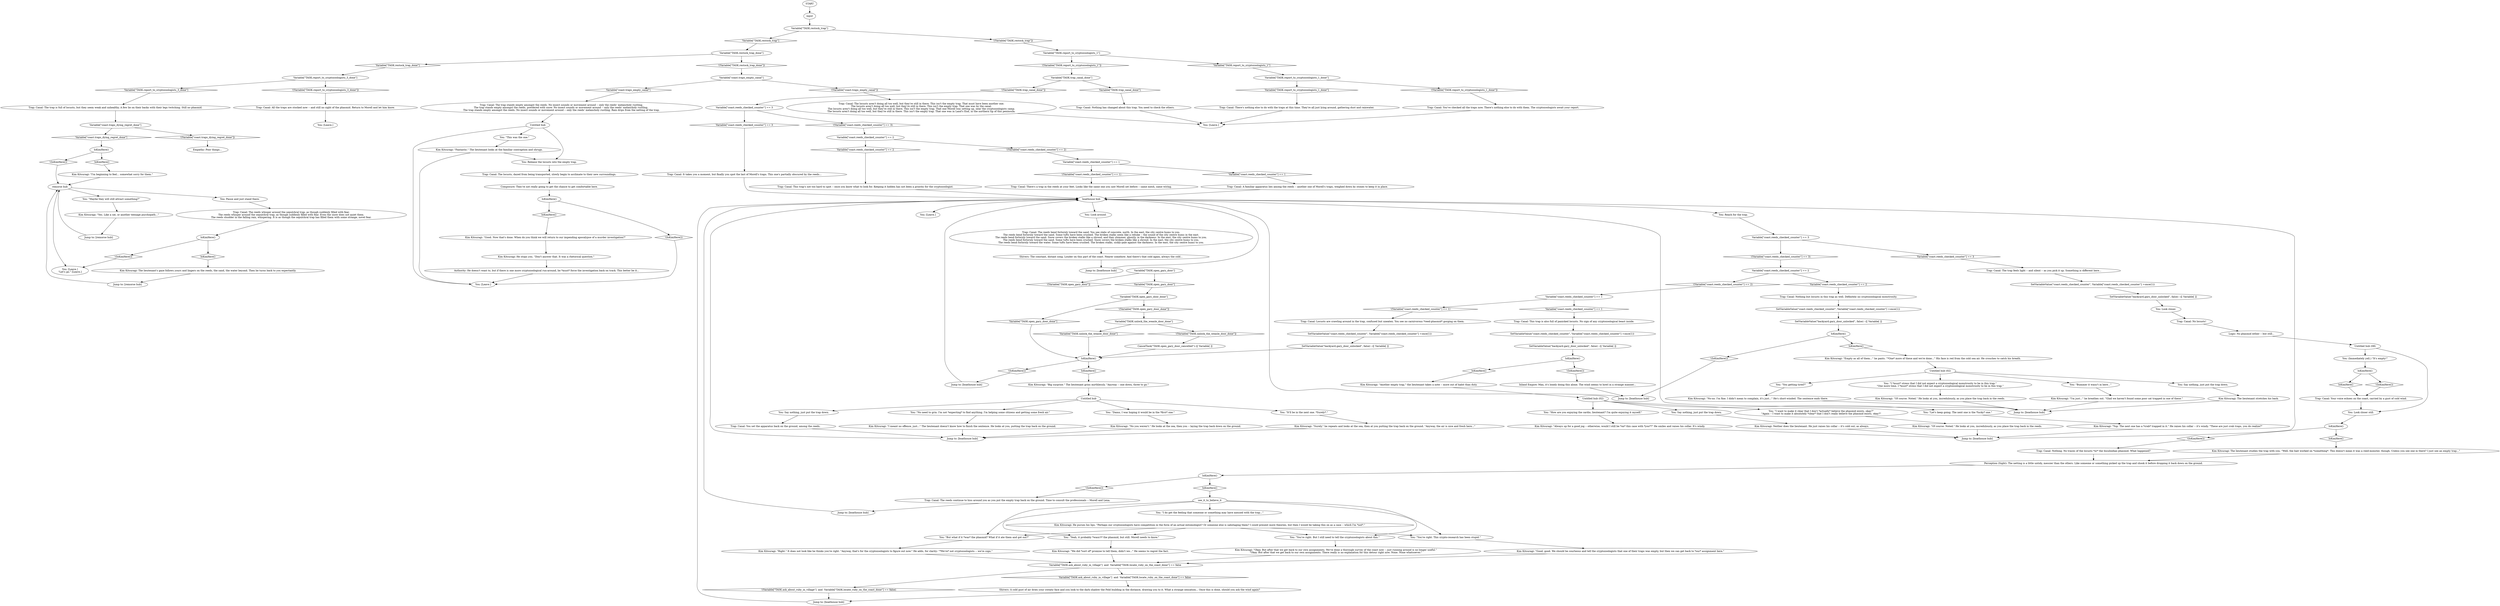 # COAST ORB / reeds near sunken car
# These reeds are near your sunken car. The interactable reeds you can search when Morell tells you to check the phasmid traps. There are traps in these reeds.
# ==================================================
digraph G {
	  0 [label="START"];
	  1 [label="input"];
	  3 [label="Kim Kitsuragi: The lieutenant's gaze follows yours and lingers on the reeds, the sand, the water beyond. Then he turns back to you expectantly."];
	  4 [label="Jump to: [remorse hub]"];
	  5 [label="You: \"Maybe they will still attract something?\""];
	  6 [label="You: Release the locusts into the empty trap."];
	  7 [label="You: \"This was the one.\""];
	  8 [label="Jump to: [boathouse hub]"];
	  9 [label="Kim Kitsuragi: The lieutenant studies the trap with you. \"Well, the bait worked on *something*. This doesn't mean it was a reed-monster, though. Unless you see one in there? I just see an empty trap...\""];
	  10 [label="You: Look closer still."];
	  11 [label="You: \"It'll be in the next one. *Surely*.\""];
	  12 [label="You: \"You're right. This crypto-research has been stupid.\""];
	  13 [label="Kim Kitsuragi: \"Yup. The next one has a *crab* trapped in it.\" He raises his collar -- it's windy. \"These are just crab traps, you do realize?\""];
	  14 [label="You: Pause and just stand there."];
	  15 [label="Trap: Canal: Nothing but locusts in this trap as well. Definitely no cryptozoological monstrosity."];
	  16 [label="Kim Kitsuragi: He stops you. \"Don't answer that. It was a rhetorical question.\""];
	  17 [label="Trap: Canal: This trap's not too hard to spot -- once you know what to look for. Keeping it hidden has not been a priority for the cryptozoologist."];
	  18 [label="Trap: Canal: There's a trap in the reeds at your feet. Looks like the same one you saw Morell set before -- same mesh, same wiring."];
	  19 [label="Kim Kitsuragi: \"I'm just...\" he breathes out. \"Glad we haven't found some poor cat trapped in one of these.\""];
	  20 [label="Trap: Canal: Nothing has changed about this trap. You need to check the others."];
	  21 [label="You: Look closer."];
	  22 [label="Untitled hub (08)"];
	  23 [label="Perception (Sight): The netting is a little untidy, messier than the others. Like someone or something picked up the trap and shook it before dropping it back down on the ground."];
	  24 [label="You: \"But what if it *was* the phasmid? What if it ate them and got out?\""];
	  25 [label="Kim Kitsuragi: \"Of course. Noted.\" He looks at you, incredulously, as you place the trap back in the reeds."];
	  26 [label="You: \"How are you enjoying the cardio, lieutenant? I'm quite enjoying it myself.\""];
	  27 [label="Jump to: [boathouse hub]"];
	  28 [label="IsKimHere()"];
	  29 [label="IsKimHere()", shape=diamond];
	  30 [label="!(IsKimHere())", shape=diamond];
	  31 [label="Trap: Canal: The reeds whisper around the sepulchral trap, as though suddenly filled with fear.\nThe reeds whisper around the sepulchral trap, as though suddenly filled with fear. Even the snow does not quiet them.\nThe reeds shudder in the falling rain, whispering. It is as though the sepulchral trap has filled them with some strange, novel fear."];
	  32 [label="Kim Kitsuragi: The lieutenant stretches his back."];
	  33 [label="Kim Kitsuragi: \"No you weren't.\" He looks at the sea, then you -- laying the trap back down on the ground."];
	  34 [label="Trap: Canal: The locusts aren't doing all too well, but they're still in there. This isn't the empty trap. That must have been another one.\nThe locusts aren't doing all too well, but they're still in there. This isn't the empty trap. That one was by the canal.\nThe locusts aren't doing all too well, but they're still in there. This isn't the empty trap. That one Morell was setting up, near the cryptozoologists camp.\nThe locusts aren't doing all too well, but they're still in there. This isn't the empty trap. That one was in Land's End, in the northern tip of this peninsula."];
	  35 [label="Trap: Canal: The locusts, dazed from being transported, slowly begin to acclimate to their new surroundings."];
	  36 [label="Trap: Canal: All the traps are stocked now -- and still no sight of the phasmid. Return to Morell and let him know."];
	  37 [label="Kim Kitsuragi: \"No-no. I'm fine. I didn't mean to complain, it's just...\" He's short-winded. The sentence ends there."];
	  38 [label="Shivers: A cold gust of air dries your sweaty face and you look to the dark shadow the Feld building in the distance, drawing you to it. What a strange sensation... Once this is done, should you ask the wind again?"];
	  39 [label="You: [Leave.]"];
	  40 [label="You: \"Bummer it wasn't in here...\""];
	  41 [label="Trap: Canal: Your voice echoes on the coast, carried by a gust of cold wind."];
	  42 [label="You: \"No need to grin. I'm not *expecting* to find anything. I'm helping some citizens and getting some fresh air.\""];
	  43 [label="SetVariableValue(\"coast.reeds_checked_counter\", Variable[\"coast.reeds_checked_counter\"] +once(1)) "];
	  44 [label="Logic: No phasmid either -- but still..."];
	  45 [label="You: \"I do get the feeling that someone or something may have messed with the trap...\""];
	  46 [label="Kim Kitsuragi: \"Big surprise.\" The lieutenant grins mirthlessly. \"Anyway -- one down, three to go.\""];
	  47 [label="Variable[\"TASK.report_to_cryptozoologists_1_done\"]"];
	  48 [label="Variable[\"TASK.report_to_cryptozoologists_1_done\"]", shape=diamond];
	  49 [label="!(Variable[\"TASK.report_to_cryptozoologists_1_done\"])", shape=diamond];
	  50 [label="Trap: Canal: There's nothing else to do with the traps at this time. They're all just lying around, gathering dust and rainwater."];
	  51 [label="Variable[\"coast.reeds_checked_counter\"] == 3"];
	  52 [label="Variable[\"coast.reeds_checked_counter\"] == 3", shape=diamond];
	  53 [label="!(Variable[\"coast.reeds_checked_counter\"] == 3)", shape=diamond];
	  54 [label="You: \"I want to make it clear that I don't *actually* believe the phasmid exists, okay?\"\n\"Again -- I want to make it absolutely *clear* that I don't really believe the phasmid exists, okay?\""];
	  55 [label="SetVariableValue(\"backyard.gary_door_unlocked\", false) --[[ Variable[ ]]"];
	  56 [label="IsKimHere()"];
	  57 [label="IsKimHere()", shape=diamond];
	  58 [label="!(IsKimHere())", shape=diamond];
	  59 [label="remorse hub"];
	  60 [label="You: [Leave.]"];
	  61 [label="IsKimHere()"];
	  62 [label="IsKimHere()", shape=diamond];
	  63 [label="!(IsKimHere())", shape=diamond];
	  64 [label="You: Look around."];
	  65 [label="SetVariableValue(\"coast.reeds_checked_counter\", Variable[\"coast.reeds_checked_counter\"] +once(1)) "];
	  66 [label="Variable[\"coast.reeds_checked_counter\"] == 3"];
	  67 [label="Variable[\"coast.reeds_checked_counter\"] == 3", shape=diamond];
	  68 [label="!(Variable[\"coast.reeds_checked_counter\"] == 3)", shape=diamond];
	  69 [label="Trap: Canal: It takes you a moment, but finally you spot the last of Morell's traps. This one's partially obscured by the reeds..."];
	  70 [label="Trap: Canal: No locusts!"];
	  71 [label="IsKimHere()"];
	  72 [label="IsKimHere()", shape=diamond];
	  73 [label="!(IsKimHere())", shape=diamond];
	  74 [label="Kim Kitsuragi: \"Good, good. We should be courteous and tell the cryptozoologists that one of their traps was empty, but then we can get back to *our* assignment here.\""];
	  75 [label="Jump to: [boathouse hub]"];
	  76 [label="Kim Kitsuragi: \"Of course. Noted.\" He looks at you, incredulously, as you place the trap back in the reeds."];
	  77 [label="Variable[\"TASK.open_gary_door_done\"]"];
	  78 [label="Variable[\"TASK.open_gary_door_done\"]", shape=diamond];
	  79 [label="!(Variable[\"TASK.open_gary_door_done\"])", shape=diamond];
	  80 [label="SetVariableValue(\"coast.reeds_checked_counter\", Variable[\"coast.reeds_checked_counter\"] +once(1)) "];
	  81 [label="SetVariableValue(\"backyard.gary_door_unlocked\", false) --[[ Variable[ ]]"];
	  82 [label="Variable[\"coast.reeds_checked_counter\"] == 1"];
	  83 [label="Variable[\"coast.reeds_checked_counter\"] == 1", shape=diamond];
	  84 [label="!(Variable[\"coast.reeds_checked_counter\"] == 1)", shape=diamond];
	  85 [label="Kim Kitsuragi: \"Surely,\" he repeats and looks at the sea, then at you putting the trap back on the ground. \"Anyway, the air is nice and fresh here...\""];
	  86 [label="Kim Kitsuragi: \"I'm beginning to feel... somewhat sorry for them.\""];
	  87 [label="Variable[\"coast.reeds_checked_counter\"] == 2"];
	  88 [label="Variable[\"coast.reeds_checked_counter\"] == 2", shape=diamond];
	  89 [label="!(Variable[\"coast.reeds_checked_counter\"] == 2)", shape=diamond];
	  90 [label="You: Reach for the trap."];
	  91 [label="Trap: Canal: You set the apparatus back on the ground, among the reeds."];
	  92 [label="Variable[\"TASK.restock_trap\"]"];
	  93 [label="Variable[\"TASK.restock_trap\"]", shape=diamond];
	  94 [label="!(Variable[\"TASK.restock_trap\"])", shape=diamond];
	  95 [label="IsKimHere()"];
	  96 [label="IsKimHere()", shape=diamond];
	  97 [label="!(IsKimHere())", shape=diamond];
	  98 [label="Kim Kitsuragi: \"Yes. Like a cat, or another teenage psychopath...\""];
	  99 [label="Kim Kitsuragi: \"Another empty trap,\" the lieutenant takes a note -- more out of habit than duty."];
	  100 [label="Trap: Canal: Nothing. No traces of the locusts *or* the Insulindian phasmid. What happened?"];
	  101 [label="Variable[\"coast.reeds_checked_counter\"] == 2"];
	  102 [label="Variable[\"coast.reeds_checked_counter\"] == 2", shape=diamond];
	  103 [label="!(Variable[\"coast.reeds_checked_counter\"] == 2)", shape=diamond];
	  104 [label="Jump to: [boathouse hub]"];
	  105 [label="Trap: Canal: The trap stands empty amongst the reeds. No insect sounds or movement around -- only the reeds' melancholy rustling.\nThe trap stands empty amongst the reeds, powdered with snow. No insect sounds or movement around -- only the reeds' melancholy rustling. \nThe trap stands empty amongst the reeds. No insect sounds or movement around -- only the reeds' melancholy rustling. Rain drips from the netting of the trap."];
	  106 [label="SetVariableValue(\"backyard.gary_door_unlocked\", false) --[[ Variable[ ]]"];
	  107 [label="Trap: Canal: A familiar apparatus lies among the reeds -- another one of Morell's traps, weighed down by stones to keep it in place."];
	  108 [label="Variable[\"TASK.trap_canal_done\"]"];
	  109 [label="Variable[\"TASK.trap_canal_done\"]", shape=diamond];
	  110 [label="!(Variable[\"TASK.trap_canal_done\"])", shape=diamond];
	  111 [label="Variable[\"coast.reeds_checked_counter\"] == 1"];
	  112 [label="Variable[\"coast.reeds_checked_counter\"] == 1", shape=diamond];
	  113 [label="!(Variable[\"coast.reeds_checked_counter\"] == 1)", shape=diamond];
	  114 [label="You: \"I *must* stress that I did not expect a cryptozoological monstrosity to be in this trap.\"\n\"One more time, I *must* stress that I did not expect a cryptozoological monstrosity to be in this trap.\""];
	  115 [label="Variable[\"TASK.report_to_cryptozoologists_1\"]"];
	  116 [label="Variable[\"TASK.report_to_cryptozoologists_1\"]", shape=diamond];
	  117 [label="!(Variable[\"TASK.report_to_cryptozoologists_1\"])", shape=diamond];
	  118 [label="Trap: Canal: The reeds bend forlornly toward the sand. You see slabs of concrete, north. In the east, the city centre hums to you.\nThe reeds bend forlornly toward the sand. Some tufts have been crushed. The broken stalks seem like a rebuke -- the sound of the city centre hums in the east.\nThe reeds bend forlornly toward the sand. Snow covers the broken stalks like a shroud, and they shimmer, ghostly, in the darkness. In the east, the city centre hums to you.\nThe reeds bend forlornly toward the sand. Some tufts have been crushed. Snow covers the broken stalks like a shroud. In the east, the city centre hums to you.\nThe reeds bend forlornly toward the water. Some tufts have been crushed. The broken stalks, sickly-pale against the darkness. In the east, the city centre hums to you."];
	  119 [label="You: Say nothing, just put the trap down."];
	  120 [label="You: Say nothing, just put the trap down."];
	  121 [label="Trap: Canal: The reeds continue to hiss around you as you put the empty trap back on the ground. Time to consult the professionals -- Morell and Lena."];
	  122 [label="You: \"You're right. But I still need to tell the cryptozoologists about this.\""];
	  123 [label="You: (Immediately yell.) \"It's empty!\""];
	  124 [label="Empathy: Poor things..."];
	  125 [label="You: [Leave.]\n\"Let's go.\" [Leave.]"];
	  126 [label="IsKimHere()"];
	  127 [label="IsKimHere()", shape=diamond];
	  128 [label="!(IsKimHere())", shape=diamond];
	  129 [label="Jump to: [boathouse hub]"];
	  130 [label="Variable[\"TASK.unlock_the_weasle_door_done\"]"];
	  131 [label="Variable[\"TASK.unlock_the_weasle_door_done\"]", shape=diamond];
	  132 [label="!(Variable[\"TASK.unlock_the_weasle_door_done\"])", shape=diamond];
	  133 [label="You: Say nothing, just put the trap down."];
	  134 [label="Kim Kitsuragi: \"Right.\" It does not look like he thinks you're right. \"Anyway, that's for the cryptozoologists to figure out now.\" He adds, for clarity: \"*We're* not cryptozoologists -- we're cops.\""];
	  135 [label="Authority: He doesn't want to, but if there is one more cryptozoological run-around, he *must* force the investigation back on track. This better be it..."];
	  136 [label="Jump to: [boathouse hub]"];
	  137 [label="Kim Kitsuragi: \"Empty as all of them...\" he pants. \"*One* more of these and we're done...\" His face is red from the cold sea air. He crouches to catch his breath."];
	  138 [label="You: \"Let's keep going. The next one is the *lucky* one.\""];
	  139 [label="Variable[\"TASK.restock_trap_done\"]"];
	  140 [label="Variable[\"TASK.restock_trap_done\"]", shape=diamond];
	  141 [label="!(Variable[\"TASK.restock_trap_done\"])", shape=diamond];
	  142 [label="IsKimHere()"];
	  143 [label="IsKimHere()", shape=diamond];
	  144 [label="!(IsKimHere())", shape=diamond];
	  145 [label="Kim Kitsuragi: \"We did *sort of* promise to tell them, didn't we...\" He seems to regret the fact."];
	  146 [label="Inland Empire: Man, it's lonely doing this alone. The wind seems to howl in a strange manner..."];
	  147 [label="Trap: Canal: You've checked all the traps now. There's nothing else to do with them. The cryptozoologists await your report."];
	  148 [label="Kim Kitsuragi: \"Always up for a good jog -- otherwise, would I still be *on* this case with *you*?\" He smiles and raises his collar. It's windy."];
	  149 [label="boathouse hub"];
	  150 [label="Shivers: The constant, distant song. Louder on this part of the coast. Nearer somehow. And there's that cold again, always the cold..."];
	  151 [label="Untitled hub"];
	  152 [label="Variable[\"TASK.report_to_cryptozoologists_3_done\"]"];
	  153 [label="Variable[\"TASK.report_to_cryptozoologists_3_done\"]", shape=diamond];
	  154 [label="!(Variable[\"TASK.report_to_cryptozoologists_3_done\"])", shape=diamond];
	  155 [label="Trap: Canal: The trap is full of locusts, but they seem weak and unhealthy. A few lie on their backs with their legs twitching. Still no phasmid."];
	  156 [label="Composure: They're not really going to get the chance to get comfortable here."];
	  157 [label="Jump to: [boathouse hub]"];
	  158 [label="CancelTask(\"TASK.open_gary_door_cancelled\")--[[ Variable[ ]]"];
	  159 [label="SetVariableValue(\"coast.reeds_checked_counter\", Variable[\"coast.reeds_checked_counter\"] +once(1)) "];
	  160 [label="Kim Kitsuragi: \"Okay. But after that we get back to our own assignments. We've done a thorough survey of the coast now -- just running around is no longer useful.\"\n\"Okay. But after that we get back to our own assignments. There really is no explanation for this detour right now. None. None whatsoever.\""];
	  161 [label="You: \"Damn, I was hoping it would be in the *first* one.\""];
	  162 [label="Kim Kitsuragi: Neither does the lieutenant. He just raises his collar -- it's cold out, as always."];
	  163 [label="You: \"You getting tired?\""];
	  164 [label="IsKimHere()"];
	  165 [label="IsKimHere()", shape=diamond];
	  166 [label="!(IsKimHere())", shape=diamond];
	  167 [label="IsKimHere()"];
	  168 [label="IsKimHere()", shape=diamond];
	  169 [label="!(IsKimHere())", shape=diamond];
	  170 [label="You: \"Yeah, it probably *wasn't* the phasmid, but still. Morell needs to know.\""];
	  171 [label="Kim Kitsuragi: \"I meant no offence, just...\" The lieutenant doesn't know how to finish the sentence. He looks at you, putting the trap back on the ground."];
	  172 [label="see_it_to_believe_it"];
	  173 [label="Variable[\"coast.traps_dying_regret_done\"]"];
	  174 [label="Variable[\"coast.traps_dying_regret_done\"]", shape=diamond];
	  175 [label="!(Variable[\"coast.traps_dying_regret_done\"])", shape=diamond];
	  176 [label="Jump to: [remorse hub]"];
	  177 [label="Variable[\"TASK.ask_about_ruby_in_village\"]  and  Variable[\"TASK.locate_ruby_on_the_coast_done\"] == false"];
	  178 [label="Variable[\"TASK.ask_about_ruby_in_village\"]  and  Variable[\"TASK.locate_ruby_on_the_coast_done\"] == false", shape=diamond];
	  179 [label="!(Variable[\"TASK.ask_about_ruby_in_village\"]  and  Variable[\"TASK.locate_ruby_on_the_coast_done\"] == false)", shape=diamond];
	  180 [label="Kim Kitsuragi: \"Fantastic.\" The lieutenant looks at the familiar contraption and shrugs."];
	  181 [label="SetVariableValue(\"backyard.gary_door_unlocked\", false) --[[ Variable[ ]]"];
	  182 [label="Trap: Canal: The trap feels light -- and silent -- as you pick it up. Something is different here..."];
	  183 [label="Untitled hub"];
	  184 [label="Kim Kitsuragi: He purses his lips. \"Perhaps our cryptozoologists have competition in the form of an actual entomologist? Or someone else is sabotaging them? I could present more theories, but then I would be taking this on as a case -- which I'm *not*.\""];
	  185 [label="Kim Kitsuragi: \"Good. Now that's done. When do you think we will return to our impending apocalypse of a murder investigation?\""];
	  186 [label="Untitled hub (02)"];
	  187 [label="You: [Leave.]"];
	  188 [label="Untitled hub (02)"];
	  189 [label="Trap: Canal: This trap is also full of panicked locusts. No sign of any cryptozoological beast inside."];
	  190 [label="Trap: Canal: Locusts are crawling around in the trap, confused but uneaten. You see no carnivorous *reed-phasmid* gorging on them."];
	  191 [label="Jump to: [boathouse hub]"];
	  192 [label="Variable[\"coast.traps_empty_canal\"]"];
	  193 [label="Variable[\"coast.traps_empty_canal\"]", shape=diamond];
	  194 [label="!(Variable[\"coast.traps_empty_canal\"])", shape=diamond];
	  195 [label="You: [Leave.]"];
	  196 [label="Variable[\"TASK.open_gary_door\"]"];
	  197 [label="Variable[\"TASK.open_gary_door\"]", shape=diamond];
	  198 [label="!(Variable[\"TASK.open_gary_door\"])", shape=diamond];
	  0 -> 1
	  1 -> 92
	  3 -> 4
	  4 -> 59
	  5 -> 98
	  6 -> 35
	  7 -> 180
	  8 -> 149
	  9 -> 23
	  10 -> 28
	  11 -> 85
	  12 -> 74
	  13 -> 136
	  14 -> 31
	  15 -> 65
	  16 -> 135
	  17 -> 149
	  18 -> 149
	  19 -> 157
	  20 -> 195
	  21 -> 70
	  22 -> 10
	  22 -> 123
	  23 -> 164
	  24 -> 134
	  25 -> 136
	  26 -> 148
	  27 -> 149
	  28 -> 29
	  28 -> 30
	  29 -> 9
	  30 -> 100
	  31 -> 126
	  32 -> 157
	  33 -> 191
	  34 -> 195
	  35 -> 156
	  36 -> 39
	  37 -> 157
	  38 -> 75
	  40 -> 19
	  41 -> 10
	  42 -> 171
	  43 -> 181
	  44 -> 22
	  45 -> 184
	  46 -> 183
	  47 -> 48
	  47 -> 49
	  48 -> 50
	  49 -> 147
	  50 -> 195
	  51 -> 52
	  51 -> 53
	  52 -> 182
	  53 -> 87
	  54 -> 25
	  55 -> 95
	  56 -> 57
	  56 -> 58
	  57 -> 86
	  58 -> 59
	  59 -> 125
	  59 -> 5
	  59 -> 14
	  61 -> 62
	  61 -> 63
	  62 -> 137
	  63 -> 129
	  64 -> 118
	  65 -> 106
	  66 -> 67
	  66 -> 68
	  67 -> 69
	  68 -> 101
	  69 -> 149
	  70 -> 44
	  71 -> 72
	  71 -> 73
	  72 -> 41
	  73 -> 41
	  74 -> 177
	  75 -> 149
	  76 -> 157
	  77 -> 78
	  77 -> 79
	  78 -> 95
	  79 -> 130
	  80 -> 81
	  81 -> 167
	  82 -> 83
	  82 -> 84
	  83 -> 189
	  84 -> 190
	  85 -> 191
	  86 -> 59
	  87 -> 88
	  87 -> 89
	  88 -> 15
	  89 -> 82
	  90 -> 51
	  91 -> 191
	  92 -> 93
	  92 -> 94
	  93 -> 139
	  94 -> 115
	  95 -> 96
	  95 -> 97
	  96 -> 46
	  97 -> 27
	  98 -> 176
	  99 -> 188
	  100 -> 23
	  101 -> 102
	  101 -> 103
	  102 -> 17
	  103 -> 111
	  104 -> 149
	  105 -> 151
	  106 -> 61
	  107 -> 149
	  108 -> 109
	  108 -> 110
	  109 -> 20
	  110 -> 66
	  111 -> 112
	  111 -> 113
	  112 -> 107
	  113 -> 18
	  114 -> 76
	  115 -> 116
	  115 -> 117
	  116 -> 47
	  117 -> 108
	  118 -> 150
	  119 -> 162
	  120 -> 91
	  121 -> 104
	  122 -> 160
	  123 -> 71
	  126 -> 128
	  126 -> 127
	  127 -> 3
	  128 -> 125
	  129 -> 149
	  130 -> 131
	  130 -> 132
	  131 -> 95
	  132 -> 158
	  133 -> 32
	  134 -> 177
	  135 -> 60
	  136 -> 149
	  137 -> 186
	  138 -> 13
	  139 -> 140
	  139 -> 141
	  140 -> 152
	  141 -> 192
	  142 -> 144
	  142 -> 143
	  143 -> 185
	  144 -> 60
	  145 -> 177
	  146 -> 129
	  147 -> 195
	  148 -> 136
	  149 -> 64
	  149 -> 90
	  149 -> 187
	  150 -> 8
	  151 -> 60
	  151 -> 6
	  151 -> 7
	  152 -> 153
	  152 -> 154
	  153 -> 155
	  154 -> 36
	  155 -> 173
	  156 -> 142
	  157 -> 149
	  158 -> 95
	  159 -> 55
	  160 -> 177
	  161 -> 33
	  162 -> 136
	  163 -> 37
	  164 -> 165
	  164 -> 166
	  165 -> 172
	  166 -> 121
	  167 -> 168
	  167 -> 169
	  168 -> 99
	  169 -> 146
	  170 -> 145
	  171 -> 191
	  172 -> 170
	  172 -> 12
	  172 -> 45
	  172 -> 24
	  172 -> 122
	  173 -> 174
	  173 -> 175
	  174 -> 56
	  175 -> 124
	  176 -> 59
	  177 -> 178
	  177 -> 179
	  178 -> 38
	  179 -> 75
	  180 -> 60
	  180 -> 6
	  181 -> 21
	  182 -> 43
	  183 -> 120
	  183 -> 161
	  183 -> 42
	  183 -> 11
	  184 -> 24
	  184 -> 170
	  184 -> 12
	  184 -> 122
	  185 -> 16
	  186 -> 40
	  186 -> 114
	  186 -> 163
	  186 -> 133
	  188 -> 138
	  188 -> 26
	  188 -> 54
	  188 -> 119
	  189 -> 80
	  190 -> 159
	  191 -> 149
	  192 -> 193
	  192 -> 194
	  193 -> 105
	  194 -> 34
	  196 -> 197
	  196 -> 198
	  197 -> 77
}

